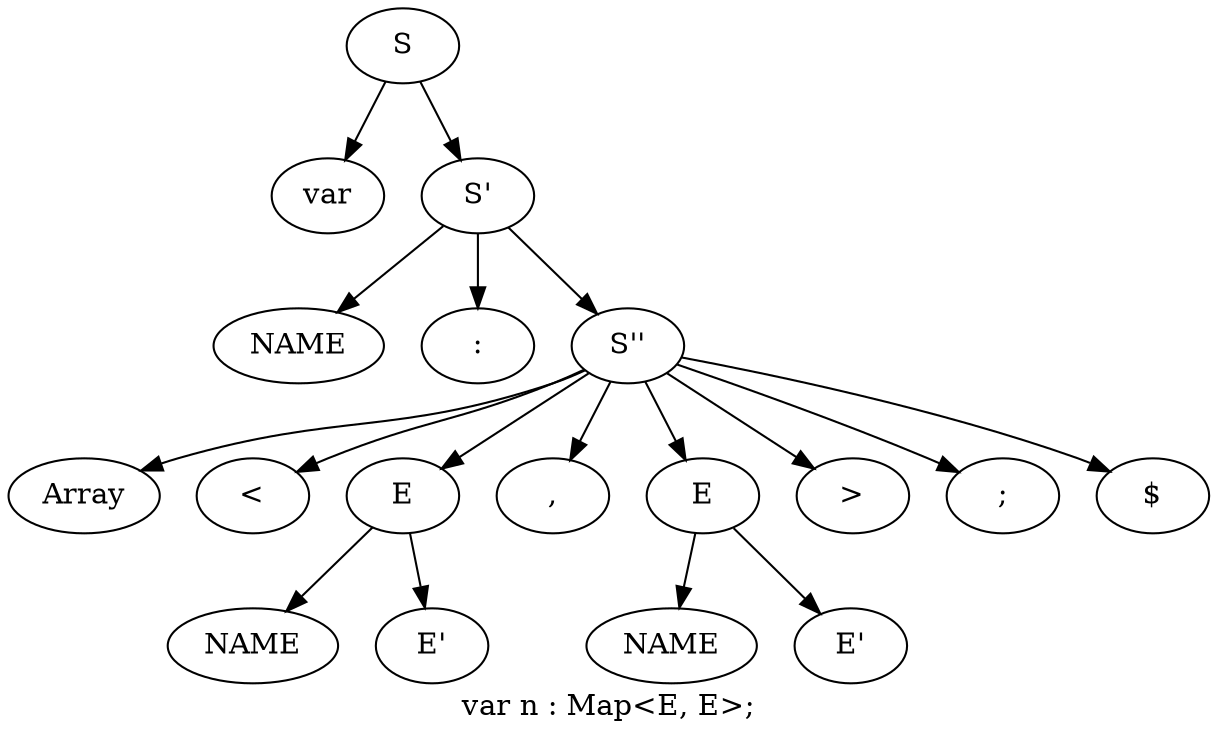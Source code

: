 digraph Tree {
"S17"[label="S"]
"S17" -> "var0";
"S17" -> "S'16";
"var0"[label="var"]
"S'16"[label="S'"]
"S'16" -> "NAME1";
"S'16" -> ":2";
"S'16" -> "S''3";
"NAME1"[label="NAME"]
":2"[label=":"]
"S''3"[label="S''"]
"S''3" -> "Array4";
"S''3" -> "<5";
"S''3" -> "E8";
"S''3" -> ",9";
"S''3" -> "E12";
"S''3" -> ">13";
"S''3" -> ";14";
"S''3" -> "$15";
"Array4"[label="Array"]
"<5"[label="<"]
"E8"[label="E"]
"E8" -> "NAME6";
"E8" -> "E'7";
"NAME6"[label="NAME"]
"E'7"[label="E'"]
",9"[label=","]
"E12"[label="E"]
"E12" -> "NAME10";
"E12" -> "E'11";
"NAME10"[label="NAME"]
"E'11"[label="E'"]
">13"[label=">"]
";14"[label=";"]
"$15"[label="$"]
label="var n : Map<E, E>;";
}